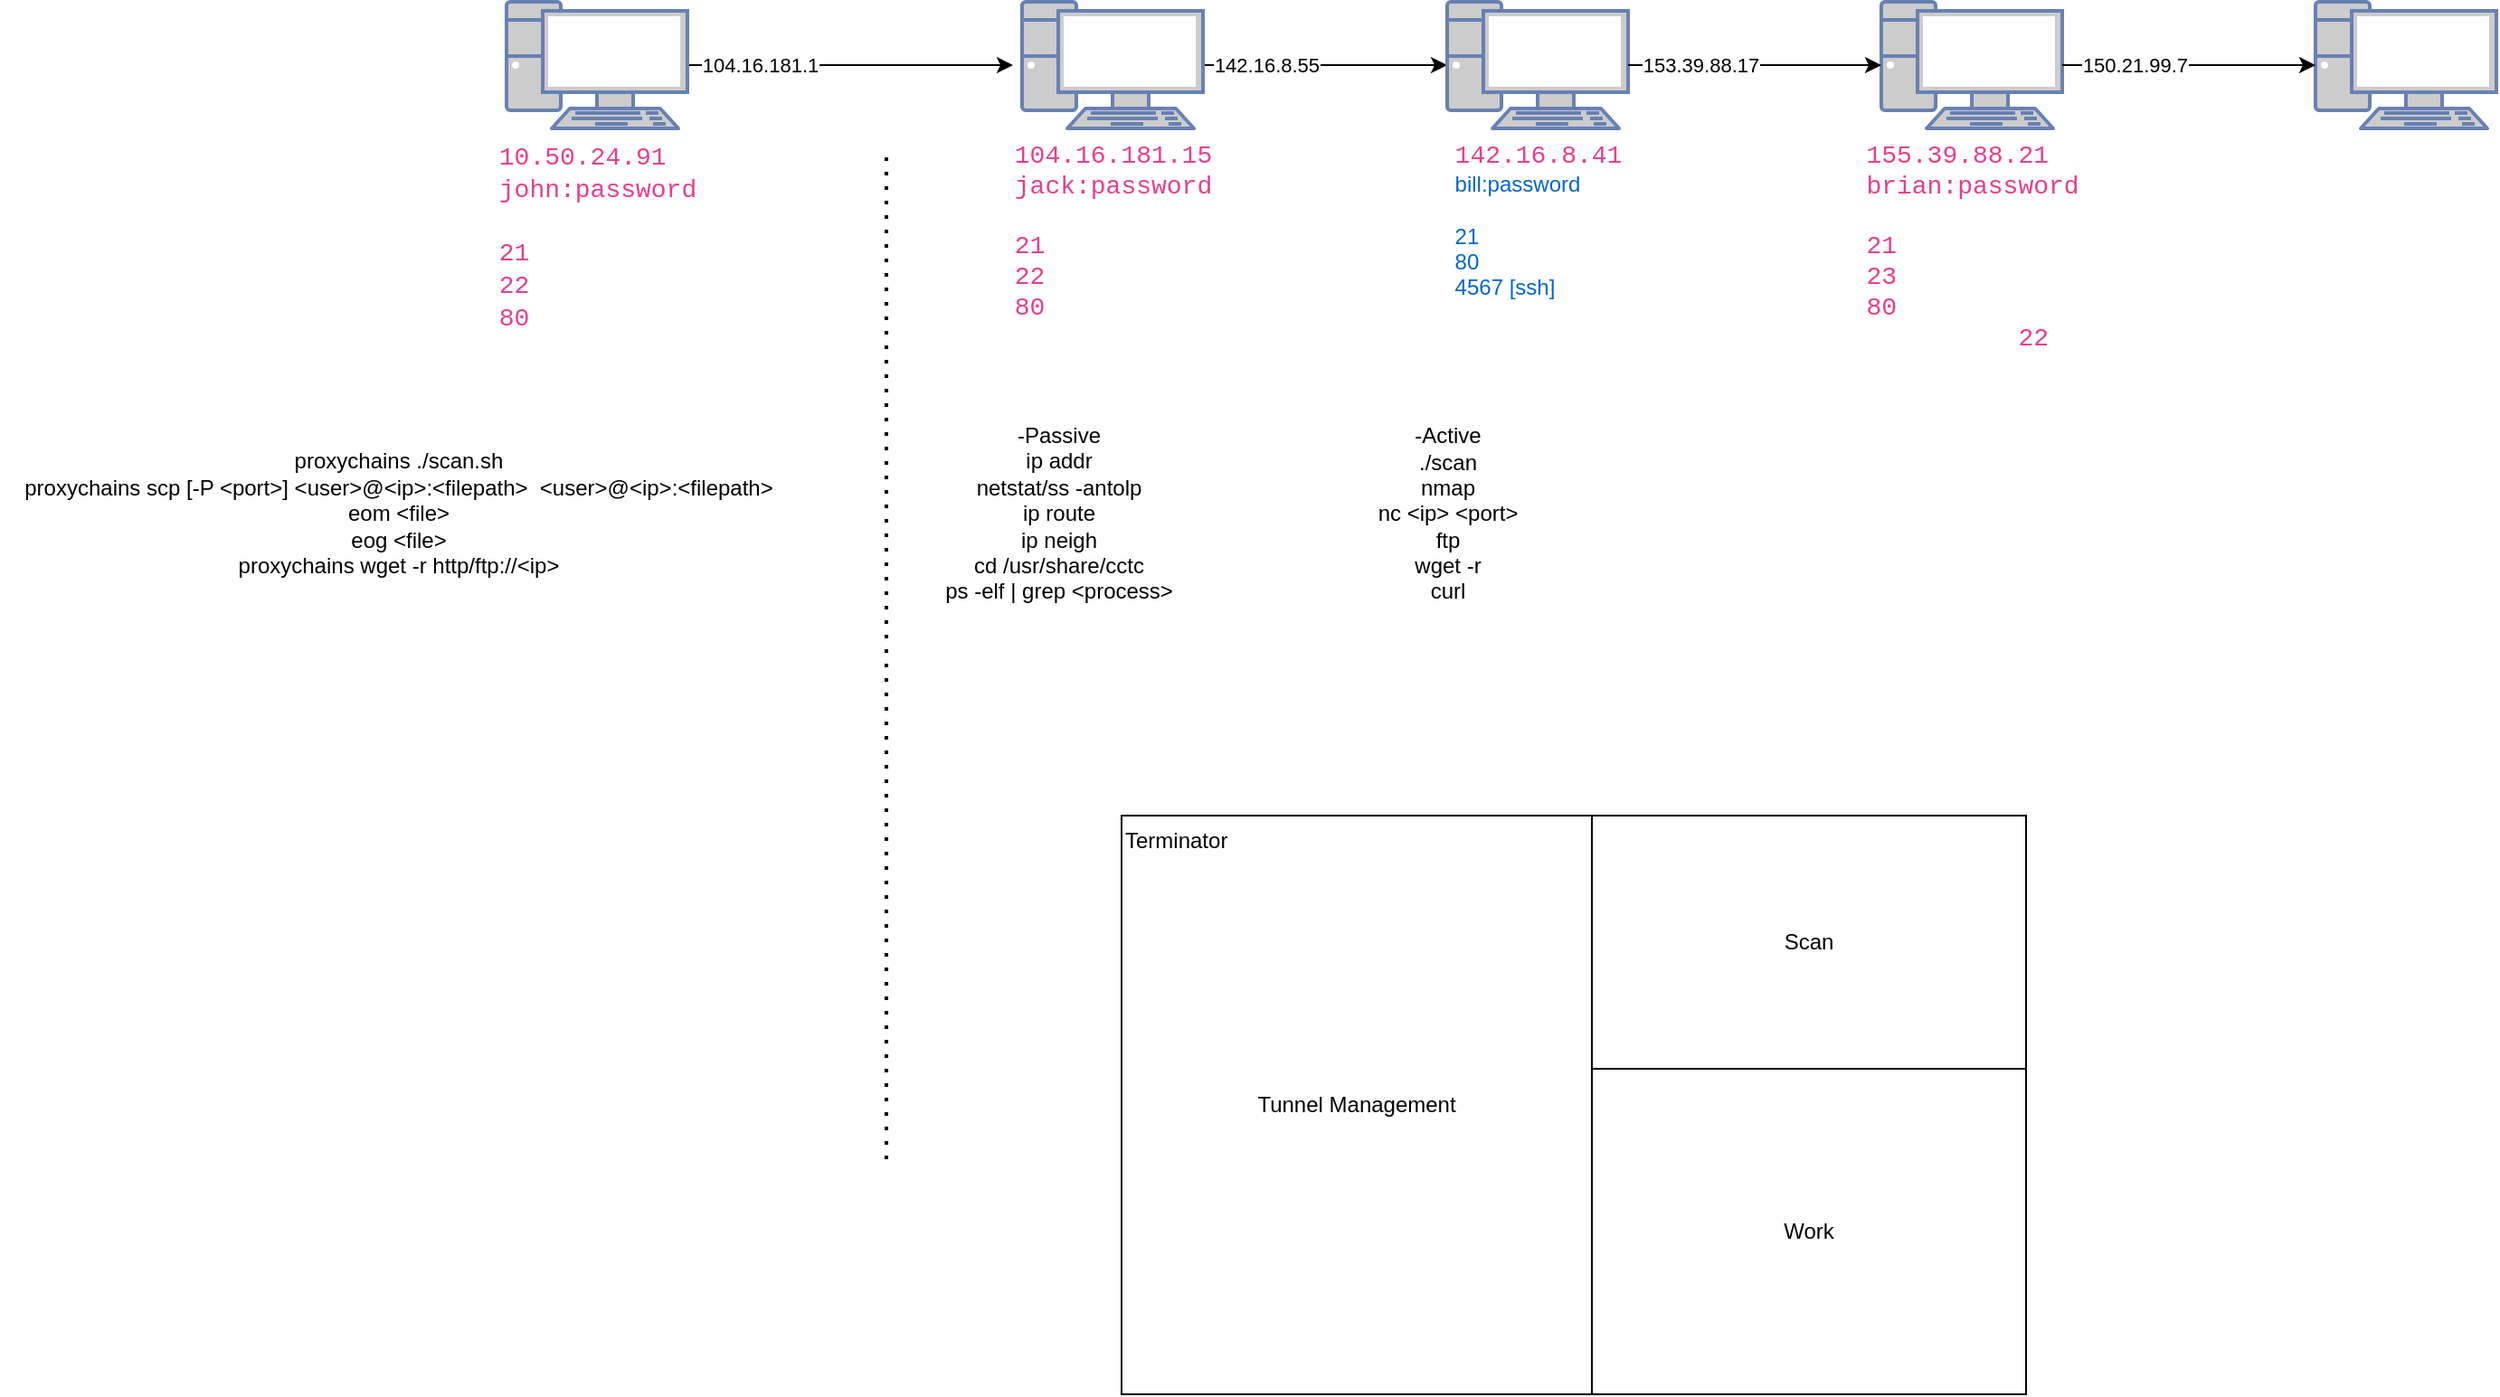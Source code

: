 <mxfile version="24.5.4" type="github">
  <diagram name="Page-1" id="op7CRg6vSJkKEvIyybcC">
    <mxGraphModel dx="2284" dy="778" grid="1" gridSize="10" guides="1" tooltips="1" connect="1" arrows="1" fold="1" page="1" pageScale="1" pageWidth="850" pageHeight="1100" math="0" shadow="0">
      <root>
        <mxCell id="0" />
        <mxCell id="1" parent="0" />
        <mxCell id="OLOKZQjYokIlt6hAST-W-2" style="edgeStyle=orthogonalEdgeStyle;rounded=0;orthogonalLoop=1;jettySize=auto;html=1;exitX=1;exitY=0.5;exitDx=0;exitDy=0;exitPerimeter=0;" edge="1" parent="1" source="OLOKZQjYokIlt6hAST-W-1">
          <mxGeometry relative="1" as="geometry">
            <mxPoint x="320" y="145" as="targetPoint" />
          </mxGeometry>
        </mxCell>
        <mxCell id="OLOKZQjYokIlt6hAST-W-3" value="104.16.181.1" style="edgeLabel;html=1;align=center;verticalAlign=middle;resizable=0;points=[];" vertex="1" connectable="0" parent="OLOKZQjYokIlt6hAST-W-2">
          <mxGeometry x="-0.701" y="4" relative="1" as="geometry">
            <mxPoint x="13" y="4" as="offset" />
          </mxGeometry>
        </mxCell>
        <mxCell id="OLOKZQjYokIlt6hAST-W-1" value="&lt;div style=&quot;text-align: start;&quot;&gt;&lt;span style=&quot;background-color: initial; font-size: 14px; text-wrap: wrap;&quot;&gt;&lt;font face=&quot;SFMono-Regular, Menlo, Monaco, Consolas, Liberation Mono, Courier New, monospace&quot; color=&quot;#e83e8c&quot;&gt;10.50.24.91&lt;/font&gt;&lt;/span&gt;&lt;/div&gt;&lt;div style=&quot;text-align: start;&quot;&gt;&lt;span style=&quot;background-color: initial; font-size: 14px; text-wrap: wrap;&quot;&gt;&lt;font face=&quot;SFMono-Regular, Menlo, Monaco, Consolas, Liberation Mono, Courier New, monospace&quot; color=&quot;#e83e8c&quot;&gt;john:password&lt;/font&gt;&lt;/span&gt;&lt;/div&gt;&lt;div style=&quot;text-align: start;&quot;&gt;&lt;span style=&quot;background-color: initial; font-size: 14px; text-wrap: wrap;&quot;&gt;&lt;font face=&quot;SFMono-Regular, Menlo, Monaco, Consolas, Liberation Mono, Courier New, monospace&quot; color=&quot;#e83e8c&quot;&gt;&lt;br&gt;&lt;/font&gt;&lt;/span&gt;&lt;/div&gt;&lt;div style=&quot;text-align: start;&quot;&gt;&lt;span style=&quot;background-color: initial; font-size: 14px; text-wrap: wrap;&quot;&gt;&lt;font face=&quot;SFMono-Regular, Menlo, Monaco, Consolas, Liberation Mono, Courier New, monospace&quot; color=&quot;#e83e8c&quot;&gt;21&lt;/font&gt;&lt;/span&gt;&lt;/div&gt;&lt;div style=&quot;text-align: start;&quot;&gt;&lt;span style=&quot;background-color: initial; font-size: 14px; text-wrap: wrap;&quot;&gt;&lt;font face=&quot;SFMono-Regular, Menlo, Monaco, Consolas, Liberation Mono, Courier New, monospace&quot; color=&quot;#e83e8c&quot;&gt;22&lt;/font&gt;&lt;/span&gt;&lt;/div&gt;&lt;div style=&quot;text-align: start;&quot;&gt;&lt;span style=&quot;background-color: initial; font-size: 14px; text-wrap: wrap;&quot;&gt;&lt;font face=&quot;SFMono-Regular, Menlo, Monaco, Consolas, Liberation Mono, Courier New, monospace&quot; color=&quot;#e83e8c&quot;&gt;80&lt;/font&gt;&lt;/span&gt;&lt;/div&gt;" style="fontColor=#0066CC;verticalAlign=top;verticalLabelPosition=bottom;labelPosition=center;align=center;html=1;outlineConnect=0;fillColor=#CCCCCC;strokeColor=#6881B3;gradientColor=none;gradientDirection=north;strokeWidth=2;shape=mxgraph.networks.pc;" vertex="1" parent="1">
          <mxGeometry x="40" y="110" width="100" height="70" as="geometry" />
        </mxCell>
        <mxCell id="OLOKZQjYokIlt6hAST-W-5" style="edgeStyle=orthogonalEdgeStyle;rounded=0;orthogonalLoop=1;jettySize=auto;html=1;exitX=1;exitY=0.5;exitDx=0;exitDy=0;exitPerimeter=0;" edge="1" parent="1" source="OLOKZQjYokIlt6hAST-W-4">
          <mxGeometry relative="1" as="geometry">
            <mxPoint x="560" y="145" as="targetPoint" />
          </mxGeometry>
        </mxCell>
        <mxCell id="OLOKZQjYokIlt6hAST-W-6" value="142.16.8.55" style="edgeLabel;html=1;align=center;verticalAlign=middle;resizable=0;points=[];" vertex="1" connectable="0" parent="OLOKZQjYokIlt6hAST-W-5">
          <mxGeometry x="-0.808" y="-1" relative="1" as="geometry">
            <mxPoint x="22" y="-1" as="offset" />
          </mxGeometry>
        </mxCell>
        <mxCell id="OLOKZQjYokIlt6hAST-W-4" value="&lt;div style=&quot;text-align: start;&quot;&gt;&lt;font face=&quot;SFMono-Regular, Menlo, Monaco, Consolas, Liberation Mono, Courier New, monospace&quot; color=&quot;#e83e8c&quot;&gt;&lt;span style=&quot;font-size: 14px; text-wrap: wrap;&quot;&gt;104.16.181.15&lt;/span&gt;&lt;/font&gt;&lt;br&gt;&lt;/div&gt;&lt;div style=&quot;text-align: start;&quot;&gt;&lt;font face=&quot;SFMono-Regular, Menlo, Monaco, Consolas, Liberation Mono, Courier New, monospace&quot; color=&quot;#e83e8c&quot;&gt;&lt;span style=&quot;font-size: 14px; text-wrap: wrap;&quot;&gt;jack:password&lt;/span&gt;&lt;/font&gt;&lt;/div&gt;&lt;div style=&quot;text-align: start;&quot;&gt;&lt;font face=&quot;SFMono-Regular, Menlo, Monaco, Consolas, Liberation Mono, Courier New, monospace&quot; color=&quot;#e83e8c&quot;&gt;&lt;span style=&quot;font-size: 14px; text-wrap: wrap;&quot;&gt;&lt;br&gt;&lt;/span&gt;&lt;/font&gt;&lt;/div&gt;&lt;div style=&quot;text-align: start;&quot;&gt;&lt;font face=&quot;SFMono-Regular, Menlo, Monaco, Consolas, Liberation Mono, Courier New, monospace&quot; color=&quot;#e83e8c&quot;&gt;&lt;span style=&quot;font-size: 14px; text-wrap: wrap;&quot;&gt;21&lt;/span&gt;&lt;/font&gt;&lt;/div&gt;&lt;div style=&quot;text-align: start;&quot;&gt;&lt;font face=&quot;SFMono-Regular, Menlo, Monaco, Consolas, Liberation Mono, Courier New, monospace&quot; color=&quot;#e83e8c&quot;&gt;&lt;span style=&quot;font-size: 14px; text-wrap: wrap;&quot;&gt;22&lt;/span&gt;&lt;/font&gt;&lt;/div&gt;&lt;div style=&quot;text-align: start;&quot;&gt;&lt;font face=&quot;SFMono-Regular, Menlo, Monaco, Consolas, Liberation Mono, Courier New, monospace&quot; color=&quot;#e83e8c&quot;&gt;&lt;span style=&quot;font-size: 14px; text-wrap: wrap;&quot;&gt;80&lt;/span&gt;&lt;/font&gt;&lt;/div&gt;" style="fontColor=#0066CC;verticalAlign=top;verticalLabelPosition=bottom;labelPosition=center;align=center;html=1;outlineConnect=0;fillColor=#CCCCCC;strokeColor=#6881B3;gradientColor=none;gradientDirection=north;strokeWidth=2;shape=mxgraph.networks.pc;" vertex="1" parent="1">
          <mxGeometry x="325" y="110" width="100" height="70" as="geometry" />
        </mxCell>
        <mxCell id="OLOKZQjYokIlt6hAST-W-7" value="&lt;div style=&quot;text-align: start;&quot;&gt;&lt;font face=&quot;SFMono-Regular, Menlo, Monaco, Consolas, Liberation Mono, Courier New, monospace&quot; color=&quot;#e83e8c&quot;&gt;&lt;span style=&quot;font-size: 14px; text-wrap: wrap;&quot;&gt;142.16.8.41&lt;/span&gt;&lt;/font&gt;&lt;/div&gt;&lt;div style=&quot;text-align: start;&quot;&gt;bill:password&lt;/div&gt;&lt;div style=&quot;text-align: start;&quot;&gt;&lt;br&gt;&lt;/div&gt;&lt;div style=&quot;text-align: start;&quot;&gt;21&lt;/div&gt;&lt;div style=&quot;text-align: start;&quot;&gt;80&lt;/div&gt;&lt;div style=&quot;text-align: start;&quot;&gt;4567 [ssh]&lt;/div&gt;" style="fontColor=#0066CC;verticalAlign=top;verticalLabelPosition=bottom;labelPosition=center;align=center;html=1;outlineConnect=0;fillColor=#CCCCCC;strokeColor=#6881B3;gradientColor=none;gradientDirection=north;strokeWidth=2;shape=mxgraph.networks.pc;" vertex="1" parent="1">
          <mxGeometry x="560" y="110" width="100" height="70" as="geometry" />
        </mxCell>
        <mxCell id="OLOKZQjYokIlt6hAST-W-8" value="&lt;div style=&quot;text-align: start;&quot;&gt;&lt;font face=&quot;SFMono-Regular, Menlo, Monaco, Consolas, Liberation Mono, Courier New, monospace&quot; color=&quot;#e83e8c&quot;&gt;&lt;span style=&quot;font-size: 14px; text-wrap: wrap;&quot;&gt;155.39.88.21&lt;/span&gt;&lt;/font&gt;&lt;/div&gt;&lt;div style=&quot;text-align: start;&quot;&gt;&lt;font face=&quot;SFMono-Regular, Menlo, Monaco, Consolas, Liberation Mono, Courier New, monospace&quot; color=&quot;#e83e8c&quot;&gt;&lt;span style=&quot;font-size: 14px; text-wrap: wrap;&quot;&gt;brian:password&lt;/span&gt;&lt;/font&gt;&lt;/div&gt;&lt;div style=&quot;text-align: start;&quot;&gt;&lt;font face=&quot;SFMono-Regular, Menlo, Monaco, Consolas, Liberation Mono, Courier New, monospace&quot; color=&quot;#e83e8c&quot;&gt;&lt;span style=&quot;font-size: 14px; text-wrap: wrap;&quot;&gt;&lt;br&gt;&lt;/span&gt;&lt;/font&gt;&lt;/div&gt;&lt;div style=&quot;text-align: start;&quot;&gt;&lt;font face=&quot;SFMono-Regular, Menlo, Monaco, Consolas, Liberation Mono, Courier New, monospace&quot; color=&quot;#e83e8c&quot;&gt;&lt;span style=&quot;font-size: 14px; text-wrap: wrap;&quot;&gt;21&lt;/span&gt;&lt;/font&gt;&lt;/div&gt;&lt;div style=&quot;text-align: start;&quot;&gt;&lt;font face=&quot;SFMono-Regular, Menlo, Monaco, Consolas, Liberation Mono, Courier New, monospace&quot; color=&quot;#e83e8c&quot;&gt;&lt;span style=&quot;font-size: 14px; text-wrap: wrap;&quot;&gt;23&lt;/span&gt;&lt;/font&gt;&lt;/div&gt;&lt;div style=&quot;text-align: start;&quot;&gt;&lt;font face=&quot;SFMono-Regular, Menlo, Monaco, Consolas, Liberation Mono, Courier New, monospace&quot; color=&quot;#e83e8c&quot;&gt;&lt;span style=&quot;font-size: 14px; text-wrap: wrap;&quot;&gt;80&lt;/span&gt;&lt;/font&gt;&lt;/div&gt;&lt;div style=&quot;text-align: start;&quot;&gt;&lt;font face=&quot;SFMono-Regular, Menlo, Monaco, Consolas, Liberation Mono, Courier New, monospace&quot; color=&quot;#e83e8c&quot;&gt;&lt;span style=&quot;font-size: 14px; text-wrap: wrap;&quot;&gt;&amp;nbsp; &amp;nbsp; &amp;nbsp; &amp;nbsp; &amp;nbsp; 22&lt;/span&gt;&lt;/font&gt;&lt;/div&gt;" style="fontColor=#0066CC;verticalAlign=top;verticalLabelPosition=bottom;labelPosition=center;align=center;html=1;outlineConnect=0;fillColor=#CCCCCC;strokeColor=#6881B3;gradientColor=none;gradientDirection=north;strokeWidth=2;shape=mxgraph.networks.pc;" vertex="1" parent="1">
          <mxGeometry x="800" y="110" width="100" height="70" as="geometry" />
        </mxCell>
        <mxCell id="OLOKZQjYokIlt6hAST-W-9" style="edgeStyle=orthogonalEdgeStyle;rounded=0;orthogonalLoop=1;jettySize=auto;html=1;exitX=1;exitY=0.5;exitDx=0;exitDy=0;exitPerimeter=0;entryX=0;entryY=0.5;entryDx=0;entryDy=0;entryPerimeter=0;" edge="1" parent="1" source="OLOKZQjYokIlt6hAST-W-7" target="OLOKZQjYokIlt6hAST-W-8">
          <mxGeometry relative="1" as="geometry" />
        </mxCell>
        <mxCell id="OLOKZQjYokIlt6hAST-W-12" value="153.39.88.17" style="edgeLabel;html=1;align=center;verticalAlign=middle;resizable=0;points=[];" vertex="1" connectable="0" parent="OLOKZQjYokIlt6hAST-W-9">
          <mxGeometry x="-0.8" y="-1" relative="1" as="geometry">
            <mxPoint x="26" y="-1" as="offset" />
          </mxGeometry>
        </mxCell>
        <mxCell id="OLOKZQjYokIlt6hAST-W-11" value="proxychains ./scan.sh&lt;div&gt;proxychains scp [-P &amp;lt;port&amp;gt;] &amp;lt;user&amp;gt;@&amp;lt;ip&amp;gt;:&amp;lt;filepath&amp;gt;&amp;nbsp; &amp;lt;user&amp;gt;@&amp;lt;ip&amp;gt;:&amp;lt;filepath&amp;gt;&lt;/div&gt;&lt;div&gt;eom &amp;lt;file&amp;gt;&lt;/div&gt;&lt;div&gt;eog &amp;lt;file&amp;gt;&lt;/div&gt;&lt;div&gt;proxychains wget -r http/ftp://&amp;lt;ip&amp;gt;&lt;/div&gt;&lt;div&gt;&lt;br&gt;&lt;/div&gt;" style="text;html=1;align=center;verticalAlign=middle;resizable=0;points=[];autosize=1;strokeColor=none;fillColor=none;" vertex="1" parent="1">
          <mxGeometry x="-240" y="350" width="440" height="100" as="geometry" />
        </mxCell>
        <mxCell id="OLOKZQjYokIlt6hAST-W-13" value="" style="endArrow=none;dashed=1;html=1;dashPattern=1 3;strokeWidth=2;rounded=0;" edge="1" parent="1">
          <mxGeometry width="50" height="50" relative="1" as="geometry">
            <mxPoint x="250" y="750" as="sourcePoint" />
            <mxPoint x="250" y="190" as="targetPoint" />
          </mxGeometry>
        </mxCell>
        <mxCell id="OLOKZQjYokIlt6hAST-W-14" value="-Passive&lt;div&gt;ip addr&lt;/div&gt;&lt;div&gt;netstat/ss -antolp&lt;/div&gt;&lt;div&gt;ip route&lt;/div&gt;&lt;div&gt;ip neigh&lt;/div&gt;&lt;div&gt;cd /usr/share/cctc&lt;/div&gt;&lt;div&gt;ps -elf | grep &amp;lt;process&amp;gt;&lt;/div&gt;&lt;div&gt;&lt;br&gt;&lt;/div&gt;" style="text;html=1;align=center;verticalAlign=middle;resizable=0;points=[];autosize=1;strokeColor=none;fillColor=none;" vertex="1" parent="1">
          <mxGeometry x="270" y="335" width="150" height="130" as="geometry" />
        </mxCell>
        <mxCell id="OLOKZQjYokIlt6hAST-W-15" value="-Active&lt;div&gt;./scan&lt;/div&gt;&lt;div&gt;nmap&lt;/div&gt;&lt;div&gt;nc &amp;lt;ip&amp;gt; &amp;lt;port&amp;gt;&lt;/div&gt;&lt;div&gt;ftp&lt;/div&gt;&lt;div&gt;wget -r&lt;/div&gt;&lt;div&gt;curl&lt;/div&gt;" style="text;html=1;align=center;verticalAlign=middle;resizable=0;points=[];autosize=1;strokeColor=none;fillColor=none;" vertex="1" parent="1">
          <mxGeometry x="510" y="338" width="100" height="110" as="geometry" />
        </mxCell>
        <mxCell id="OLOKZQjYokIlt6hAST-W-16" value="&lt;div style=&quot;text-align: start;&quot;&gt;&lt;br&gt;&lt;/div&gt;" style="fontColor=#0066CC;verticalAlign=top;verticalLabelPosition=bottom;labelPosition=center;align=center;html=1;outlineConnect=0;fillColor=#CCCCCC;strokeColor=#6881B3;gradientColor=none;gradientDirection=north;strokeWidth=2;shape=mxgraph.networks.pc;" vertex="1" parent="1">
          <mxGeometry x="1040" y="110" width="100" height="70" as="geometry" />
        </mxCell>
        <mxCell id="OLOKZQjYokIlt6hAST-W-17" style="edgeStyle=orthogonalEdgeStyle;rounded=0;orthogonalLoop=1;jettySize=auto;html=1;exitX=1;exitY=0.5;exitDx=0;exitDy=0;exitPerimeter=0;entryX=0;entryY=0.5;entryDx=0;entryDy=0;entryPerimeter=0;" edge="1" parent="1" source="OLOKZQjYokIlt6hAST-W-8" target="OLOKZQjYokIlt6hAST-W-16">
          <mxGeometry relative="1" as="geometry" />
        </mxCell>
        <mxCell id="OLOKZQjYokIlt6hAST-W-18" value="150.21.99.7" style="edgeLabel;html=1;align=center;verticalAlign=middle;resizable=0;points=[];" vertex="1" connectable="0" parent="OLOKZQjYokIlt6hAST-W-17">
          <mxGeometry x="-0.757" y="1" relative="1" as="geometry">
            <mxPoint x="23" y="1" as="offset" />
          </mxGeometry>
        </mxCell>
        <mxCell id="OLOKZQjYokIlt6hAST-W-20" value="Tunnel Management" style="whiteSpace=wrap;html=1;" vertex="1" parent="1">
          <mxGeometry x="380" y="560" width="260" height="320" as="geometry" />
        </mxCell>
        <mxCell id="OLOKZQjYokIlt6hAST-W-21" value="Scan" style="whiteSpace=wrap;html=1;" vertex="1" parent="1">
          <mxGeometry x="640" y="560" width="240" height="140" as="geometry" />
        </mxCell>
        <mxCell id="OLOKZQjYokIlt6hAST-W-22" value="Work" style="whiteSpace=wrap;html=1;" vertex="1" parent="1">
          <mxGeometry x="640" y="700" width="240" height="180" as="geometry" />
        </mxCell>
        <mxCell id="OLOKZQjYokIlt6hAST-W-19" value="Terminator" style="whiteSpace=wrap;html=1;verticalAlign=top;fillColor=none;align=left;" vertex="1" parent="1">
          <mxGeometry x="380" y="560" width="500" height="320" as="geometry" />
        </mxCell>
      </root>
    </mxGraphModel>
  </diagram>
</mxfile>
